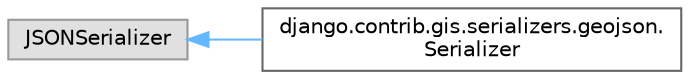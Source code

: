 digraph "Graphical Class Hierarchy"
{
 // LATEX_PDF_SIZE
  bgcolor="transparent";
  edge [fontname=Helvetica,fontsize=10,labelfontname=Helvetica,labelfontsize=10];
  node [fontname=Helvetica,fontsize=10,shape=box,height=0.2,width=0.4];
  rankdir="LR";
  Node0 [id="Node000000",label="JSONSerializer",height=0.2,width=0.4,color="grey60", fillcolor="#E0E0E0", style="filled",tooltip=" "];
  Node0 -> Node1 [id="edge1967_Node000000_Node000001",dir="back",color="steelblue1",style="solid",tooltip=" "];
  Node1 [id="Node000001",label="django.contrib.gis.serializers.geojson.\lSerializer",height=0.2,width=0.4,color="grey40", fillcolor="white", style="filled",URL="$classdjango_1_1contrib_1_1gis_1_1serializers_1_1geojson_1_1_serializer.html",tooltip=" "];
}
